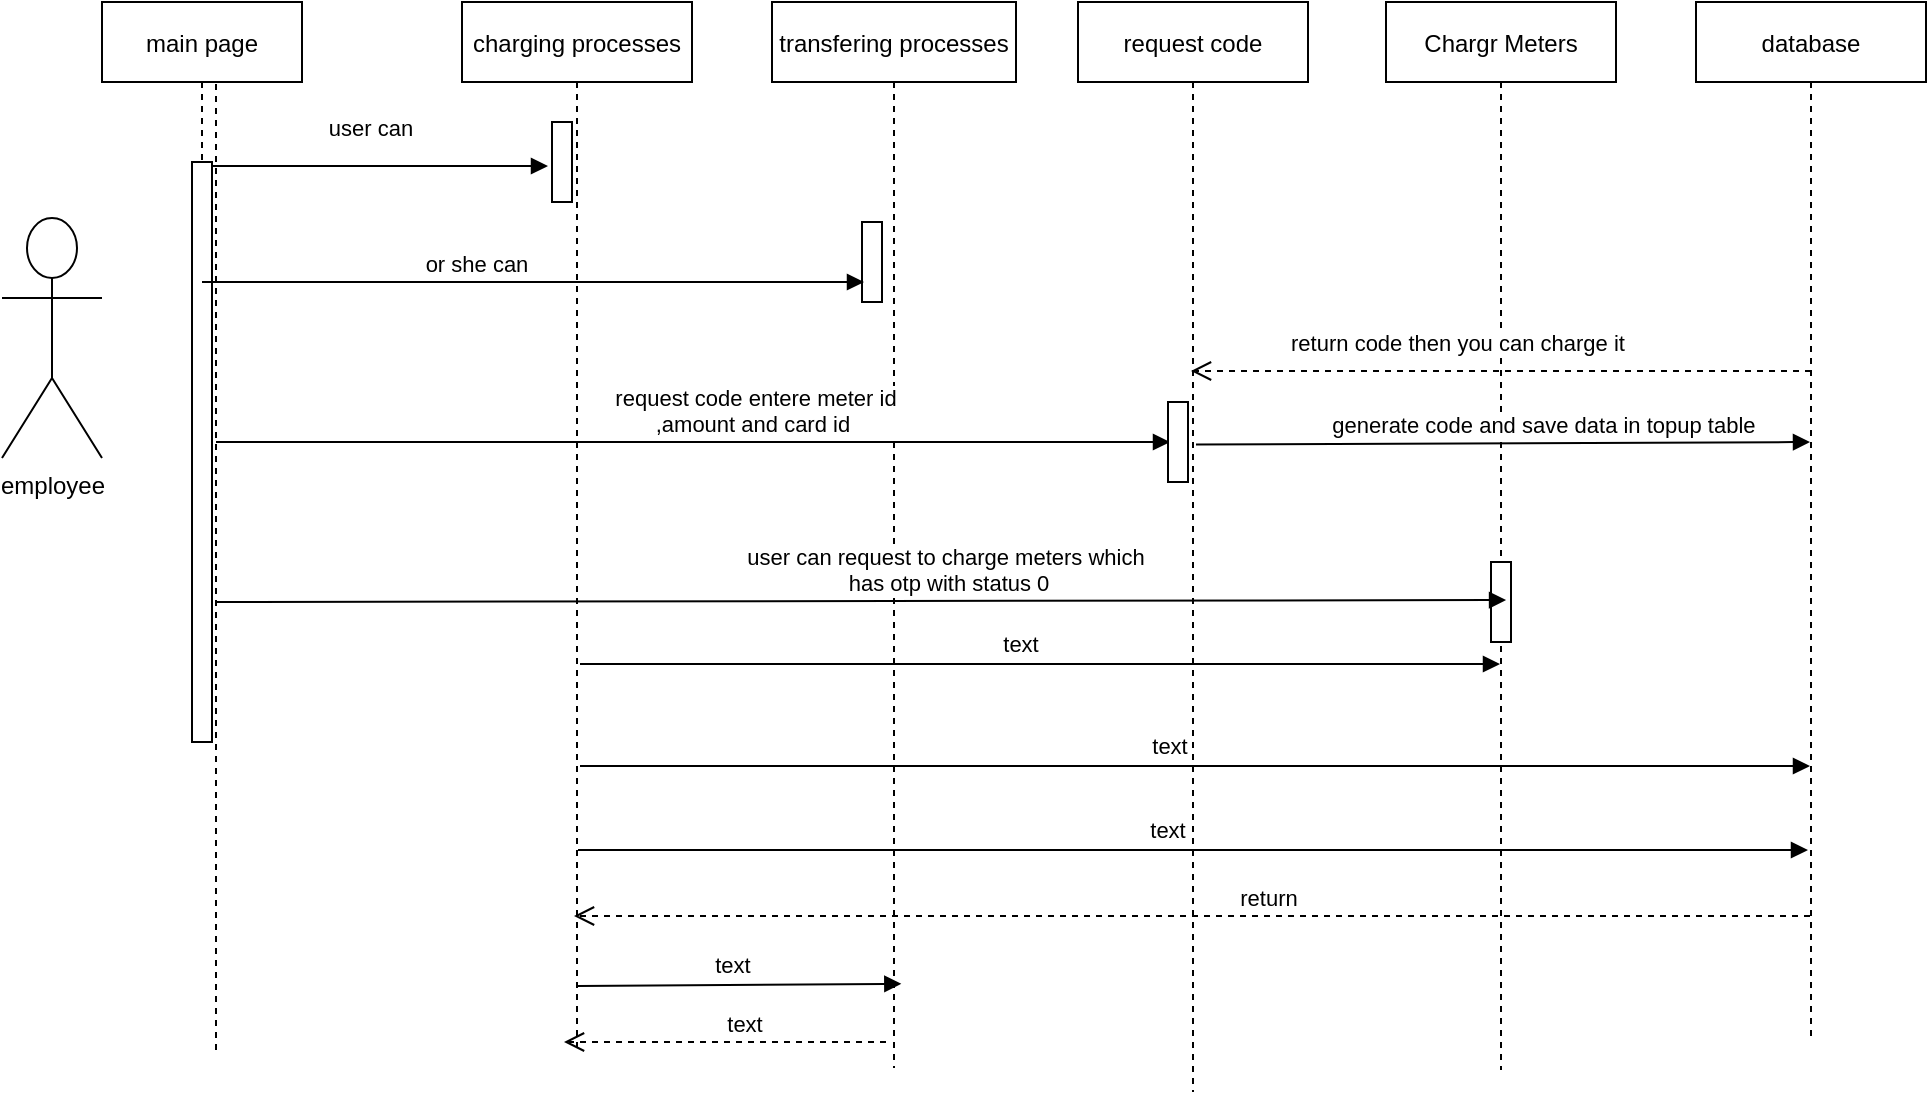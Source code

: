 <mxfile version="14.2.9" type="github">
  <diagram id="i2W4Exr456_p_HqFvZy4" name="Page-1">
    <mxGraphModel dx="868" dy="450" grid="1" gridSize="10" guides="1" tooltips="1" connect="1" arrows="1" fold="1" page="1" pageScale="1" pageWidth="850" pageHeight="1100" math="0" shadow="0">
      <root>
        <mxCell id="0" />
        <mxCell id="1" parent="0" />
        <mxCell id="o4Bd2bIDhHa-jF-6KE4B-1" value="main page" style="shape=umlLifeline;perimeter=lifelinePerimeter;container=1;collapsible=0;recursiveResize=0;rounded=0;shadow=0;strokeWidth=1;" parent="1" vertex="1">
          <mxGeometry x="63" y="530" width="100" height="370" as="geometry" />
        </mxCell>
        <mxCell id="o4Bd2bIDhHa-jF-6KE4B-2" value="" style="points=[];perimeter=orthogonalPerimeter;rounded=0;shadow=0;strokeWidth=1;" parent="o4Bd2bIDhHa-jF-6KE4B-1" vertex="1">
          <mxGeometry x="45" y="80" width="10" height="290" as="geometry" />
        </mxCell>
        <mxCell id="o4Bd2bIDhHa-jF-6KE4B-3" value="charging processes" style="shape=umlLifeline;perimeter=lifelinePerimeter;container=1;collapsible=0;recursiveResize=0;rounded=0;shadow=0;strokeWidth=1;" parent="1" vertex="1">
          <mxGeometry x="243" y="530" width="115" height="523" as="geometry" />
        </mxCell>
        <mxCell id="o4Bd2bIDhHa-jF-6KE4B-4" value="" style="points=[];perimeter=orthogonalPerimeter;rounded=0;shadow=0;strokeWidth=1;" parent="o4Bd2bIDhHa-jF-6KE4B-3" vertex="1">
          <mxGeometry x="45" y="60" width="10" height="40" as="geometry" />
        </mxCell>
        <mxCell id="o4Bd2bIDhHa-jF-6KE4B-5" value="return" style="verticalAlign=bottom;endArrow=open;dashed=1;endSize=8;shadow=0;strokeWidth=1;" parent="1" edge="1">
          <mxGeometry x="-0.124" relative="1" as="geometry">
            <mxPoint x="299" y="987" as="targetPoint" />
            <mxPoint as="offset" />
            <mxPoint x="917" y="987" as="sourcePoint" />
          </mxGeometry>
        </mxCell>
        <mxCell id="o4Bd2bIDhHa-jF-6KE4B-6" value="user can " style="verticalAlign=bottom;endArrow=block;entryX=-0.2;entryY=0.55;shadow=0;strokeWidth=1;entryDx=0;entryDy=0;entryPerimeter=0;" parent="1" source="o4Bd2bIDhHa-jF-6KE4B-2" target="o4Bd2bIDhHa-jF-6KE4B-4" edge="1">
          <mxGeometry x="-0.035" y="10" relative="1" as="geometry">
            <mxPoint x="218" y="610" as="sourcePoint" />
            <mxPoint as="offset" />
          </mxGeometry>
        </mxCell>
        <mxCell id="o4Bd2bIDhHa-jF-6KE4B-7" value="employee" style="shape=umlActor;verticalLabelPosition=bottom;labelBackgroundColor=#ffffff;verticalAlign=top;html=1;outlineConnect=0;" parent="1" vertex="1">
          <mxGeometry x="13" y="638" width="50" height="120" as="geometry" />
        </mxCell>
        <mxCell id="o4Bd2bIDhHa-jF-6KE4B-8" value="transfering processes" style="shape=umlLifeline;perimeter=lifelinePerimeter;container=1;collapsible=0;recursiveResize=0;rounded=0;shadow=0;strokeWidth=1;" parent="1" vertex="1">
          <mxGeometry x="398" y="530" width="122" height="533" as="geometry" />
        </mxCell>
        <mxCell id="o4Bd2bIDhHa-jF-6KE4B-9" value="" style="points=[];perimeter=orthogonalPerimeter;rounded=0;shadow=0;strokeWidth=1;" parent="o4Bd2bIDhHa-jF-6KE4B-8" vertex="1">
          <mxGeometry x="45" y="110" width="10" height="40" as="geometry" />
        </mxCell>
        <mxCell id="o4Bd2bIDhHa-jF-6KE4B-10" value="or she can" style="verticalAlign=bottom;endArrow=block;shadow=0;strokeWidth=1;entryX=0.1;entryY=0.175;entryDx=0;entryDy=0;entryPerimeter=0;" parent="1" edge="1" source="o4Bd2bIDhHa-jF-6KE4B-1">
          <mxGeometry x="-0.17" relative="1" as="geometry">
            <mxPoint x="298" y="672" as="sourcePoint" />
            <mxPoint x="444" y="670" as="targetPoint" />
            <mxPoint as="offset" />
          </mxGeometry>
        </mxCell>
        <mxCell id="o4Bd2bIDhHa-jF-6KE4B-12" value="text" style="verticalAlign=bottom;endArrow=block;shadow=0;strokeWidth=1;" parent="1" target="o4Bd2bIDhHa-jF-6KE4B-13" edge="1">
          <mxGeometry x="-0.041" y="1" relative="1" as="geometry">
            <mxPoint x="302" y="861" as="sourcePoint" />
            <mxPoint x="448" y="859" as="targetPoint" />
            <mxPoint as="offset" />
          </mxGeometry>
        </mxCell>
        <mxCell id="o4Bd2bIDhHa-jF-6KE4B-13" value="Chargr Meters" style="shape=umlLifeline;perimeter=lifelinePerimeter;container=1;collapsible=0;recursiveResize=0;rounded=0;shadow=0;strokeWidth=1;" parent="1" vertex="1">
          <mxGeometry x="705" y="530" width="115" height="534" as="geometry" />
        </mxCell>
        <mxCell id="xWoXMex0hgLuSaPrkEP0-4" value="" style="points=[];perimeter=orthogonalPerimeter;rounded=0;shadow=0;strokeWidth=1;" vertex="1" parent="o4Bd2bIDhHa-jF-6KE4B-13">
          <mxGeometry x="52.5" y="280" width="10" height="40" as="geometry" />
        </mxCell>
        <mxCell id="o4Bd2bIDhHa-jF-6KE4B-15" value="database" style="shape=umlLifeline;perimeter=lifelinePerimeter;container=1;collapsible=0;recursiveResize=0;rounded=0;shadow=0;strokeWidth=1;" parent="1" vertex="1">
          <mxGeometry x="860" y="530" width="115" height="520" as="geometry" />
        </mxCell>
        <mxCell id="o4Bd2bIDhHa-jF-6KE4B-16" value="request code entere meter id &#xa;,amount and card id " style="verticalAlign=bottom;endArrow=block;shadow=0;strokeWidth=1;entryX=0.1;entryY=0.175;entryDx=0;entryDy=0;entryPerimeter=0;" parent="1" edge="1">
          <mxGeometry x="0.132" relative="1" as="geometry">
            <mxPoint x="120" y="750" as="sourcePoint" />
            <mxPoint x="597" y="750" as="targetPoint" />
            <mxPoint as="offset" />
          </mxGeometry>
        </mxCell>
        <mxCell id="o4Bd2bIDhHa-jF-6KE4B-17" value="request code" style="shape=umlLifeline;perimeter=lifelinePerimeter;container=1;collapsible=0;recursiveResize=0;rounded=0;shadow=0;strokeWidth=1;" parent="1" vertex="1">
          <mxGeometry x="551" y="530" width="115" height="545" as="geometry" />
        </mxCell>
        <mxCell id="o4Bd2bIDhHa-jF-6KE4B-18" value="" style="points=[];perimeter=orthogonalPerimeter;rounded=0;shadow=0;strokeWidth=1;" parent="o4Bd2bIDhHa-jF-6KE4B-17" vertex="1">
          <mxGeometry x="45" y="200" width="10" height="40" as="geometry" />
        </mxCell>
        <mxCell id="o4Bd2bIDhHa-jF-6KE4B-19" value="" style="endArrow=none;dashed=1;html=1;" parent="1" edge="1">
          <mxGeometry width="50" height="50" relative="1" as="geometry">
            <mxPoint x="120" y="1054" as="sourcePoint" />
            <mxPoint x="120" y="569" as="targetPoint" />
          </mxGeometry>
        </mxCell>
        <mxCell id="o4Bd2bIDhHa-jF-6KE4B-20" value="text" style="verticalAlign=bottom;endArrow=open;dashed=1;endSize=8;shadow=0;strokeWidth=1;" parent="1" edge="1">
          <mxGeometry x="-0.124" relative="1" as="geometry">
            <mxPoint x="294" y="1050" as="targetPoint" />
            <mxPoint as="offset" />
            <mxPoint x="455" y="1050" as="sourcePoint" />
          </mxGeometry>
        </mxCell>
        <mxCell id="o4Bd2bIDhHa-jF-6KE4B-21" value="text" style="verticalAlign=bottom;endArrow=block;shadow=0;strokeWidth=1;entryX=0.53;entryY=0.921;entryDx=0;entryDy=0;entryPerimeter=0;" parent="1" target="o4Bd2bIDhHa-jF-6KE4B-8" edge="1">
          <mxGeometry x="-0.041" y="1" relative="1" as="geometry">
            <mxPoint x="301" y="1022" as="sourcePoint" />
            <mxPoint x="447" y="1020" as="targetPoint" />
            <mxPoint as="offset" />
          </mxGeometry>
        </mxCell>
        <mxCell id="o4Bd2bIDhHa-jF-6KE4B-22" value="text" style="verticalAlign=bottom;endArrow=block;shadow=0;strokeWidth=1;" parent="1" target="o4Bd2bIDhHa-jF-6KE4B-15" edge="1">
          <mxGeometry x="-0.041" y="1" relative="1" as="geometry">
            <mxPoint x="302" y="912" as="sourcePoint" />
            <mxPoint x="762" y="912" as="targetPoint" />
            <mxPoint as="offset" />
          </mxGeometry>
        </mxCell>
        <mxCell id="o4Bd2bIDhHa-jF-6KE4B-23" value="text" style="verticalAlign=bottom;endArrow=block;shadow=0;strokeWidth=1;" parent="1" edge="1">
          <mxGeometry x="-0.041" y="1" relative="1" as="geometry">
            <mxPoint x="301" y="954" as="sourcePoint" />
            <mxPoint x="916" y="954" as="targetPoint" />
            <mxPoint as="offset" />
          </mxGeometry>
        </mxCell>
        <mxCell id="xWoXMex0hgLuSaPrkEP0-1" value="generate code and save data in topup table" style="verticalAlign=bottom;endArrow=block;shadow=0;strokeWidth=1;entryX=0.1;entryY=0.175;entryDx=0;entryDy=0;entryPerimeter=0;exitX=0.513;exitY=0.406;exitDx=0;exitDy=0;exitPerimeter=0;" edge="1" parent="1" source="o4Bd2bIDhHa-jF-6KE4B-17">
          <mxGeometry x="0.132" relative="1" as="geometry">
            <mxPoint x="440" y="750" as="sourcePoint" />
            <mxPoint x="917" y="750" as="targetPoint" />
            <mxPoint as="offset" />
          </mxGeometry>
        </mxCell>
        <mxCell id="xWoXMex0hgLuSaPrkEP0-2" value="return code then you can charge it" style="verticalAlign=bottom;endArrow=open;dashed=1;endSize=8;shadow=0;strokeWidth=1;" edge="1" parent="1">
          <mxGeometry x="0.139" y="-5" relative="1" as="geometry">
            <mxPoint x="607.5" y="714.5" as="targetPoint" />
            <mxPoint x="917.5" y="714.5" as="sourcePoint" />
            <mxPoint as="offset" />
          </mxGeometry>
        </mxCell>
        <mxCell id="xWoXMex0hgLuSaPrkEP0-3" value="user can request to charge meters which&#xa; has otp with status 0" style="verticalAlign=bottom;endArrow=block;shadow=0;strokeWidth=1;entryX=0.522;entryY=0.56;entryDx=0;entryDy=0;entryPerimeter=0;" edge="1" parent="1" target="o4Bd2bIDhHa-jF-6KE4B-13">
          <mxGeometry x="0.132" relative="1" as="geometry">
            <mxPoint x="120" y="830" as="sourcePoint" />
            <mxPoint x="597" y="830" as="targetPoint" />
            <mxPoint as="offset" />
          </mxGeometry>
        </mxCell>
      </root>
    </mxGraphModel>
  </diagram>
</mxfile>
